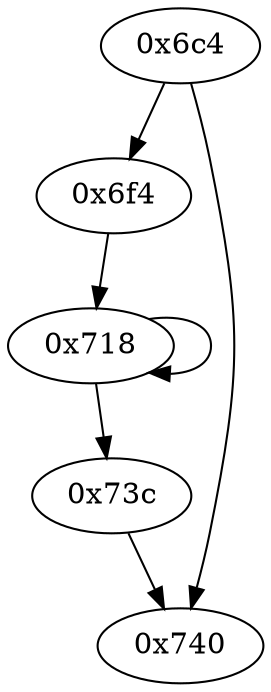 digraph "" {
	"0x718"	 [opcode="[u'mov', u'mov', u'mov', u'mov', u'bl', u'add', u'add', u'cmp', u'b']"];
	"0x718" -> "0x718";
	"0x73c"	 [opcode="[u'mov']"];
	"0x718" -> "0x73c";
	"0x6c4"	 [opcode="[u'push', u'add', u'sub', u'mov', u'mov', u'ldr', u'cmp', u'ldr', u'ldr', u'str', u'mov', u'b']"];
	"0x6f4"	 [opcode="[u'mov', u'bl', u'bl', u'ldr', u'mov', u'ldrb', u'ldr', u'add', u'mov']"];
	"0x6c4" -> "0x6f4";
	"0x740"	 [opcode="[u'ldr', u'ldr', u'ldr', u'ldr', u'sub', u'sub', u'pop']"];
	"0x6c4" -> "0x740";
	"0x73c" -> "0x740";
	"0x6f4" -> "0x718";
}
